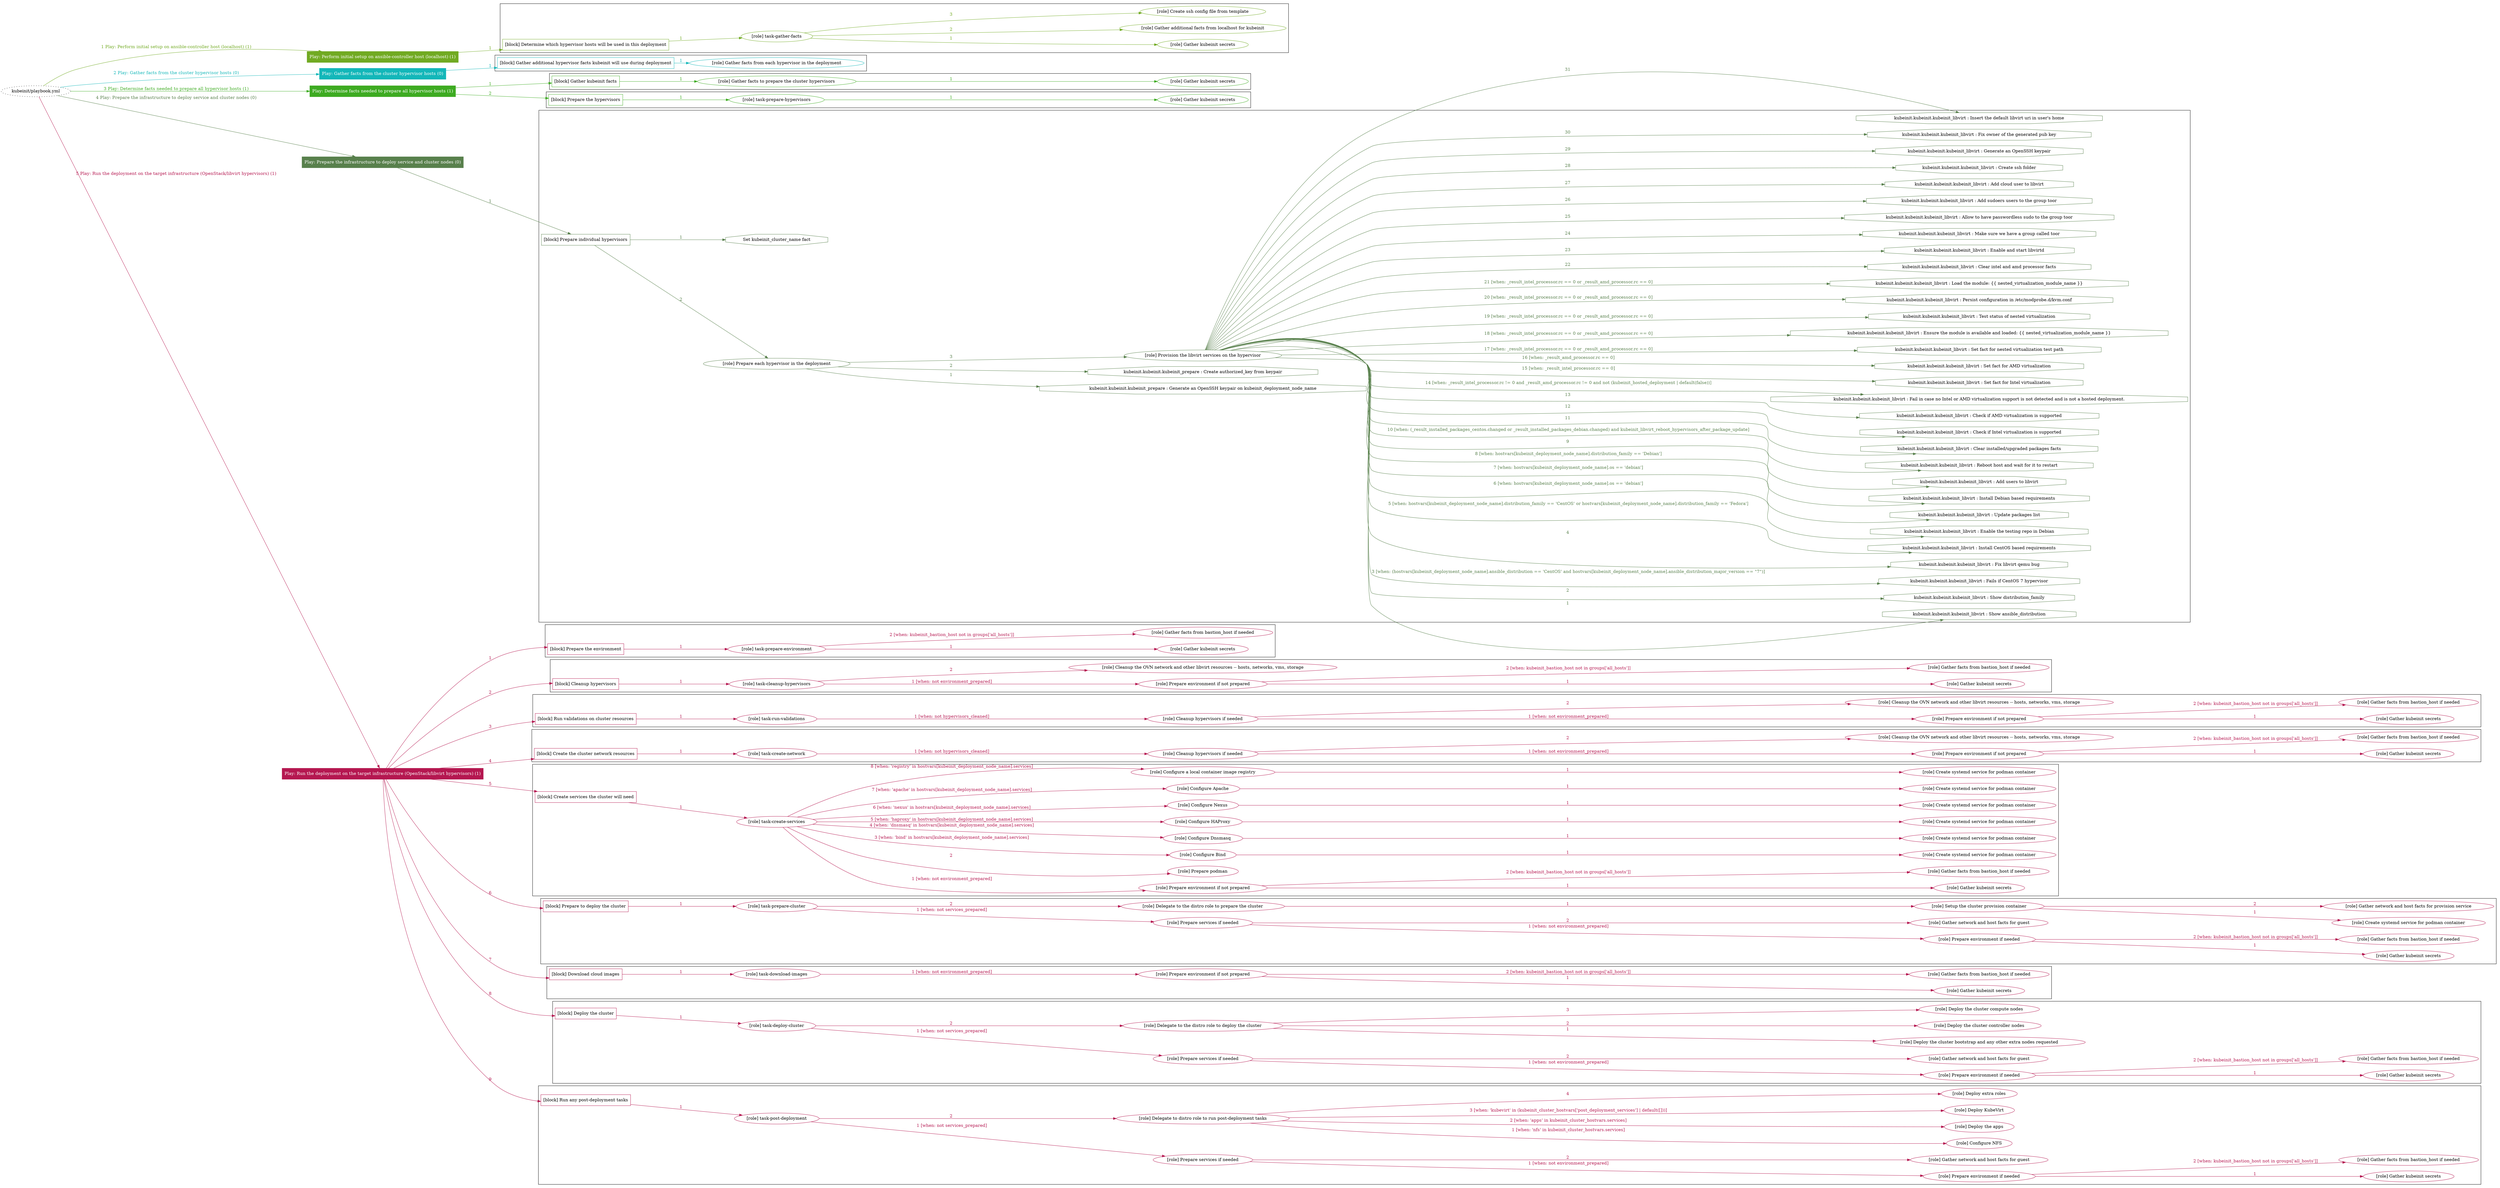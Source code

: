 digraph {
	graph [concentrate=true ordering=in rankdir=LR ratio=fill]
	edge [esep=5 sep=10]
	"kubeinit/playbook.yml" [URL="/home/runner/work/kubeinit/kubeinit/kubeinit/playbook.yml" id=playbook_6c9d1616 style=dotted]
	"kubeinit/playbook.yml" -> play_37bf5fd5 [label="1 Play: Perform initial setup on ansible-controller host (localhost) (1)" color="#71aa22" fontcolor="#71aa22" id=edge_play_37bf5fd5 labeltooltip="1 Play: Perform initial setup on ansible-controller host (localhost) (1)" tooltip="1 Play: Perform initial setup on ansible-controller host (localhost) (1)"]
	subgraph "Play: Perform initial setup on ansible-controller host (localhost) (1)" {
		play_37bf5fd5 [label="Play: Perform initial setup on ansible-controller host (localhost) (1)" URL="/home/runner/work/kubeinit/kubeinit/kubeinit/playbook.yml" color="#71aa22" fontcolor="#ffffff" id=play_37bf5fd5 shape=box style=filled tooltip=localhost]
		play_37bf5fd5 -> block_4cc77ed8 [label=1 color="#71aa22" fontcolor="#71aa22" id=edge_block_4cc77ed8 labeltooltip=1 tooltip=1]
		subgraph cluster_block_4cc77ed8 {
			block_4cc77ed8 [label="[block] Determine which hypervisor hosts will be used in this deployment" URL="/home/runner/work/kubeinit/kubeinit/kubeinit/playbook.yml" color="#71aa22" id=block_4cc77ed8 labeltooltip="Determine which hypervisor hosts will be used in this deployment" shape=box tooltip="Determine which hypervisor hosts will be used in this deployment"]
			block_4cc77ed8 -> role_ca6fb930 [label="1 " color="#71aa22" fontcolor="#71aa22" id=edge_role_ca6fb930 labeltooltip="1 " tooltip="1 "]
			subgraph "task-gather-facts" {
				role_ca6fb930 [label="[role] task-gather-facts" URL="/home/runner/work/kubeinit/kubeinit/kubeinit/playbook.yml" color="#71aa22" id=role_ca6fb930 tooltip="task-gather-facts"]
				role_ca6fb930 -> role_0fe3eac2 [label="1 " color="#71aa22" fontcolor="#71aa22" id=edge_role_0fe3eac2 labeltooltip="1 " tooltip="1 "]
				subgraph "Gather kubeinit secrets" {
					role_0fe3eac2 [label="[role] Gather kubeinit secrets" URL="/home/runner/.ansible/collections/ansible_collections/kubeinit/kubeinit/roles/kubeinit_prepare/tasks/build_hypervisors_group.yml" color="#71aa22" id=role_0fe3eac2 tooltip="Gather kubeinit secrets"]
				}
				role_ca6fb930 -> role_d34c89d9 [label="2 " color="#71aa22" fontcolor="#71aa22" id=edge_role_d34c89d9 labeltooltip="2 " tooltip="2 "]
				subgraph "Gather additional facts from localhost for kubeinit" {
					role_d34c89d9 [label="[role] Gather additional facts from localhost for kubeinit" URL="/home/runner/.ansible/collections/ansible_collections/kubeinit/kubeinit/roles/kubeinit_prepare/tasks/build_hypervisors_group.yml" color="#71aa22" id=role_d34c89d9 tooltip="Gather additional facts from localhost for kubeinit"]
				}
				role_ca6fb930 -> role_0baac017 [label="3 " color="#71aa22" fontcolor="#71aa22" id=edge_role_0baac017 labeltooltip="3 " tooltip="3 "]
				subgraph "Create ssh config file from template" {
					role_0baac017 [label="[role] Create ssh config file from template" URL="/home/runner/.ansible/collections/ansible_collections/kubeinit/kubeinit/roles/kubeinit_prepare/tasks/build_hypervisors_group.yml" color="#71aa22" id=role_0baac017 tooltip="Create ssh config file from template"]
				}
			}
		}
	}
	"kubeinit/playbook.yml" -> play_47e54d57 [label="2 Play: Gather facts from the cluster hypervisor hosts (0)" color="#13b7b9" fontcolor="#13b7b9" id=edge_play_47e54d57 labeltooltip="2 Play: Gather facts from the cluster hypervisor hosts (0)" tooltip="2 Play: Gather facts from the cluster hypervisor hosts (0)"]
	subgraph "Play: Gather facts from the cluster hypervisor hosts (0)" {
		play_47e54d57 [label="Play: Gather facts from the cluster hypervisor hosts (0)" URL="/home/runner/work/kubeinit/kubeinit/kubeinit/playbook.yml" color="#13b7b9" fontcolor="#ffffff" id=play_47e54d57 shape=box style=filled tooltip="Play: Gather facts from the cluster hypervisor hosts (0)"]
		play_47e54d57 -> block_b5d4503d [label=1 color="#13b7b9" fontcolor="#13b7b9" id=edge_block_b5d4503d labeltooltip=1 tooltip=1]
		subgraph cluster_block_b5d4503d {
			block_b5d4503d [label="[block] Gather additional hypervisor facts kubeinit will use during deployment" URL="/home/runner/work/kubeinit/kubeinit/kubeinit/playbook.yml" color="#13b7b9" id=block_b5d4503d labeltooltip="Gather additional hypervisor facts kubeinit will use during deployment" shape=box tooltip="Gather additional hypervisor facts kubeinit will use during deployment"]
			block_b5d4503d -> role_0735643a [label="1 " color="#13b7b9" fontcolor="#13b7b9" id=edge_role_0735643a labeltooltip="1 " tooltip="1 "]
			subgraph "Gather facts from each hypervisor in the deployment" {
				role_0735643a [label="[role] Gather facts from each hypervisor in the deployment" URL="/home/runner/work/kubeinit/kubeinit/kubeinit/playbook.yml" color="#13b7b9" id=role_0735643a tooltip="Gather facts from each hypervisor in the deployment"]
			}
		}
	}
	"kubeinit/playbook.yml" -> play_68d37b7e [label="3 Play: Determine facts needed to prepare all hypervisor hosts (1)" color="#3dab21" fontcolor="#3dab21" id=edge_play_68d37b7e labeltooltip="3 Play: Determine facts needed to prepare all hypervisor hosts (1)" tooltip="3 Play: Determine facts needed to prepare all hypervisor hosts (1)"]
	subgraph "Play: Determine facts needed to prepare all hypervisor hosts (1)" {
		play_68d37b7e [label="Play: Determine facts needed to prepare all hypervisor hosts (1)" URL="/home/runner/work/kubeinit/kubeinit/kubeinit/playbook.yml" color="#3dab21" fontcolor="#ffffff" id=play_68d37b7e shape=box style=filled tooltip=localhost]
		play_68d37b7e -> block_b283824c [label=1 color="#3dab21" fontcolor="#3dab21" id=edge_block_b283824c labeltooltip=1 tooltip=1]
		subgraph cluster_block_b283824c {
			block_b283824c [label="[block] Gather kubeinit facts" URL="/home/runner/work/kubeinit/kubeinit/kubeinit/playbook.yml" color="#3dab21" id=block_b283824c labeltooltip="Gather kubeinit facts" shape=box tooltip="Gather kubeinit facts"]
			block_b283824c -> role_a016c315 [label="1 " color="#3dab21" fontcolor="#3dab21" id=edge_role_a016c315 labeltooltip="1 " tooltip="1 "]
			subgraph "Gather facts to prepare the cluster hypervisors" {
				role_a016c315 [label="[role] Gather facts to prepare the cluster hypervisors" URL="/home/runner/work/kubeinit/kubeinit/kubeinit/playbook.yml" color="#3dab21" id=role_a016c315 tooltip="Gather facts to prepare the cluster hypervisors"]
				role_a016c315 -> role_436fcf65 [label="1 " color="#3dab21" fontcolor="#3dab21" id=edge_role_436fcf65 labeltooltip="1 " tooltip="1 "]
				subgraph "Gather kubeinit secrets" {
					role_436fcf65 [label="[role] Gather kubeinit secrets" URL="/home/runner/.ansible/collections/ansible_collections/kubeinit/kubeinit/roles/kubeinit_prepare/tasks/gather_kubeinit_facts.yml" color="#3dab21" id=role_436fcf65 tooltip="Gather kubeinit secrets"]
				}
			}
		}
		play_68d37b7e -> block_d9be4d22 [label=2 color="#3dab21" fontcolor="#3dab21" id=edge_block_d9be4d22 labeltooltip=2 tooltip=2]
		subgraph cluster_block_d9be4d22 {
			block_d9be4d22 [label="[block] Prepare the hypervisors" URL="/home/runner/work/kubeinit/kubeinit/kubeinit/playbook.yml" color="#3dab21" id=block_d9be4d22 labeltooltip="Prepare the hypervisors" shape=box tooltip="Prepare the hypervisors"]
			block_d9be4d22 -> role_71dbbf7d [label="1 " color="#3dab21" fontcolor="#3dab21" id=edge_role_71dbbf7d labeltooltip="1 " tooltip="1 "]
			subgraph "task-prepare-hypervisors" {
				role_71dbbf7d [label="[role] task-prepare-hypervisors" URL="/home/runner/work/kubeinit/kubeinit/kubeinit/playbook.yml" color="#3dab21" id=role_71dbbf7d tooltip="task-prepare-hypervisors"]
				role_71dbbf7d -> role_d58e759d [label="1 " color="#3dab21" fontcolor="#3dab21" id=edge_role_d58e759d labeltooltip="1 " tooltip="1 "]
				subgraph "Gather kubeinit secrets" {
					role_d58e759d [label="[role] Gather kubeinit secrets" URL="/home/runner/.ansible/collections/ansible_collections/kubeinit/kubeinit/roles/kubeinit_prepare/tasks/gather_kubeinit_facts.yml" color="#3dab21" id=role_d58e759d tooltip="Gather kubeinit secrets"]
				}
			}
		}
	}
	"kubeinit/playbook.yml" -> play_cbb58228 [label="4 Play: Prepare the infrastructure to deploy service and cluster nodes (0)" color="#58804c" fontcolor="#58804c" id=edge_play_cbb58228 labeltooltip="4 Play: Prepare the infrastructure to deploy service and cluster nodes (0)" tooltip="4 Play: Prepare the infrastructure to deploy service and cluster nodes (0)"]
	subgraph "Play: Prepare the infrastructure to deploy service and cluster nodes (0)" {
		play_cbb58228 [label="Play: Prepare the infrastructure to deploy service and cluster nodes (0)" URL="/home/runner/work/kubeinit/kubeinit/kubeinit/playbook.yml" color="#58804c" fontcolor="#ffffff" id=play_cbb58228 shape=box style=filled tooltip="Play: Prepare the infrastructure to deploy service and cluster nodes (0)"]
		play_cbb58228 -> block_d3b914fe [label=1 color="#58804c" fontcolor="#58804c" id=edge_block_d3b914fe labeltooltip=1 tooltip=1]
		subgraph cluster_block_d3b914fe {
			block_d3b914fe [label="[block] Prepare individual hypervisors" URL="/home/runner/work/kubeinit/kubeinit/kubeinit/playbook.yml" color="#58804c" id=block_d3b914fe labeltooltip="Prepare individual hypervisors" shape=box tooltip="Prepare individual hypervisors"]
			block_d3b914fe -> role_a2499fad [label="2 " color="#58804c" fontcolor="#58804c" id=edge_role_a2499fad labeltooltip="2 " tooltip="2 "]
			subgraph "Prepare each hypervisor in the deployment" {
				role_a2499fad [label="[role] Prepare each hypervisor in the deployment" URL="/home/runner/work/kubeinit/kubeinit/kubeinit/playbook.yml" color="#58804c" id=role_a2499fad tooltip="Prepare each hypervisor in the deployment"]
				task_ab9ad518 [label="kubeinit.kubeinit.kubeinit_prepare : Generate an OpenSSH keypair on kubeinit_deployment_node_name" URL="/home/runner/.ansible/collections/ansible_collections/kubeinit/kubeinit/roles/kubeinit_prepare/tasks/prepare_hypervisor.yml" color="#58804c" id=task_ab9ad518 shape=octagon tooltip="kubeinit.kubeinit.kubeinit_prepare : Generate an OpenSSH keypair on kubeinit_deployment_node_name"]
				role_a2499fad -> task_ab9ad518 [label="1 " color="#58804c" fontcolor="#58804c" id=edge_task_ab9ad518 labeltooltip="1 " tooltip="1 "]
				task_8e3406cc [label="kubeinit.kubeinit.kubeinit_prepare : Create authorized_key from keypair" URL="/home/runner/.ansible/collections/ansible_collections/kubeinit/kubeinit/roles/kubeinit_prepare/tasks/prepare_hypervisor.yml" color="#58804c" id=task_8e3406cc shape=octagon tooltip="kubeinit.kubeinit.kubeinit_prepare : Create authorized_key from keypair"]
				role_a2499fad -> task_8e3406cc [label="2 " color="#58804c" fontcolor="#58804c" id=edge_task_8e3406cc labeltooltip="2 " tooltip="2 "]
				role_a2499fad -> role_99a7301e [label="3 " color="#58804c" fontcolor="#58804c" id=edge_role_99a7301e labeltooltip="3 " tooltip="3 "]
				subgraph "Provision the libvirt services on the hypervisor" {
					role_99a7301e [label="[role] Provision the libvirt services on the hypervisor" URL="/home/runner/.ansible/collections/ansible_collections/kubeinit/kubeinit/roles/kubeinit_prepare/tasks/prepare_hypervisor.yml" color="#58804c" id=role_99a7301e tooltip="Provision the libvirt services on the hypervisor"]
					task_a23691e7 [label="kubeinit.kubeinit.kubeinit_libvirt : Show ansible_distribution" URL="/home/runner/.ansible/collections/ansible_collections/kubeinit/kubeinit/roles/kubeinit_libvirt/tasks/main.yml" color="#58804c" id=task_a23691e7 shape=octagon tooltip="kubeinit.kubeinit.kubeinit_libvirt : Show ansible_distribution"]
					role_99a7301e -> task_a23691e7 [label="1 " color="#58804c" fontcolor="#58804c" id=edge_task_a23691e7 labeltooltip="1 " tooltip="1 "]
					task_ec7b4130 [label="kubeinit.kubeinit.kubeinit_libvirt : Show distribution_family" URL="/home/runner/.ansible/collections/ansible_collections/kubeinit/kubeinit/roles/kubeinit_libvirt/tasks/main.yml" color="#58804c" id=task_ec7b4130 shape=octagon tooltip="kubeinit.kubeinit.kubeinit_libvirt : Show distribution_family"]
					role_99a7301e -> task_ec7b4130 [label="2 " color="#58804c" fontcolor="#58804c" id=edge_task_ec7b4130 labeltooltip="2 " tooltip="2 "]
					task_f4e52158 [label="kubeinit.kubeinit.kubeinit_libvirt : Fails if CentOS 7 hypervisor" URL="/home/runner/.ansible/collections/ansible_collections/kubeinit/kubeinit/roles/kubeinit_libvirt/tasks/main.yml" color="#58804c" id=task_f4e52158 shape=octagon tooltip="kubeinit.kubeinit.kubeinit_libvirt : Fails if CentOS 7 hypervisor"]
					role_99a7301e -> task_f4e52158 [label="3 [when: (hostvars[kubeinit_deployment_node_name].ansible_distribution == 'CentOS' and hostvars[kubeinit_deployment_node_name].ansible_distribution_major_version == \"7\")]" color="#58804c" fontcolor="#58804c" id=edge_task_f4e52158 labeltooltip="3 [when: (hostvars[kubeinit_deployment_node_name].ansible_distribution == 'CentOS' and hostvars[kubeinit_deployment_node_name].ansible_distribution_major_version == \"7\")]" tooltip="3 [when: (hostvars[kubeinit_deployment_node_name].ansible_distribution == 'CentOS' and hostvars[kubeinit_deployment_node_name].ansible_distribution_major_version == \"7\")]"]
					task_48445bc0 [label="kubeinit.kubeinit.kubeinit_libvirt : Fix libvirt qemu bug" URL="/home/runner/.ansible/collections/ansible_collections/kubeinit/kubeinit/roles/kubeinit_libvirt/tasks/main.yml" color="#58804c" id=task_48445bc0 shape=octagon tooltip="kubeinit.kubeinit.kubeinit_libvirt : Fix libvirt qemu bug"]
					role_99a7301e -> task_48445bc0 [label="4 " color="#58804c" fontcolor="#58804c" id=edge_task_48445bc0 labeltooltip="4 " tooltip="4 "]
					task_0aba75ac [label="kubeinit.kubeinit.kubeinit_libvirt : Install CentOS based requirements" URL="/home/runner/.ansible/collections/ansible_collections/kubeinit/kubeinit/roles/kubeinit_libvirt/tasks/main.yml" color="#58804c" id=task_0aba75ac shape=octagon tooltip="kubeinit.kubeinit.kubeinit_libvirt : Install CentOS based requirements"]
					role_99a7301e -> task_0aba75ac [label="5 [when: hostvars[kubeinit_deployment_node_name].distribution_family == 'CentOS' or hostvars[kubeinit_deployment_node_name].distribution_family == 'Fedora']" color="#58804c" fontcolor="#58804c" id=edge_task_0aba75ac labeltooltip="5 [when: hostvars[kubeinit_deployment_node_name].distribution_family == 'CentOS' or hostvars[kubeinit_deployment_node_name].distribution_family == 'Fedora']" tooltip="5 [when: hostvars[kubeinit_deployment_node_name].distribution_family == 'CentOS' or hostvars[kubeinit_deployment_node_name].distribution_family == 'Fedora']"]
					task_4b7f1a6c [label="kubeinit.kubeinit.kubeinit_libvirt : Enable the testing repo in Debian" URL="/home/runner/.ansible/collections/ansible_collections/kubeinit/kubeinit/roles/kubeinit_libvirt/tasks/main.yml" color="#58804c" id=task_4b7f1a6c shape=octagon tooltip="kubeinit.kubeinit.kubeinit_libvirt : Enable the testing repo in Debian"]
					role_99a7301e -> task_4b7f1a6c [label="6 [when: hostvars[kubeinit_deployment_node_name].os == 'debian']" color="#58804c" fontcolor="#58804c" id=edge_task_4b7f1a6c labeltooltip="6 [when: hostvars[kubeinit_deployment_node_name].os == 'debian']" tooltip="6 [when: hostvars[kubeinit_deployment_node_name].os == 'debian']"]
					task_b84ae933 [label="kubeinit.kubeinit.kubeinit_libvirt : Update packages list" URL="/home/runner/.ansible/collections/ansible_collections/kubeinit/kubeinit/roles/kubeinit_libvirt/tasks/main.yml" color="#58804c" id=task_b84ae933 shape=octagon tooltip="kubeinit.kubeinit.kubeinit_libvirt : Update packages list"]
					role_99a7301e -> task_b84ae933 [label="7 [when: hostvars[kubeinit_deployment_node_name].os == 'debian']" color="#58804c" fontcolor="#58804c" id=edge_task_b84ae933 labeltooltip="7 [when: hostvars[kubeinit_deployment_node_name].os == 'debian']" tooltip="7 [when: hostvars[kubeinit_deployment_node_name].os == 'debian']"]
					task_c541d4f5 [label="kubeinit.kubeinit.kubeinit_libvirt : Install Debian based requirements" URL="/home/runner/.ansible/collections/ansible_collections/kubeinit/kubeinit/roles/kubeinit_libvirt/tasks/main.yml" color="#58804c" id=task_c541d4f5 shape=octagon tooltip="kubeinit.kubeinit.kubeinit_libvirt : Install Debian based requirements"]
					role_99a7301e -> task_c541d4f5 [label="8 [when: hostvars[kubeinit_deployment_node_name].distribution_family == 'Debian']" color="#58804c" fontcolor="#58804c" id=edge_task_c541d4f5 labeltooltip="8 [when: hostvars[kubeinit_deployment_node_name].distribution_family == 'Debian']" tooltip="8 [when: hostvars[kubeinit_deployment_node_name].distribution_family == 'Debian']"]
					task_68dd4ac6 [label="kubeinit.kubeinit.kubeinit_libvirt : Add users to libvirt" URL="/home/runner/.ansible/collections/ansible_collections/kubeinit/kubeinit/roles/kubeinit_libvirt/tasks/main.yml" color="#58804c" id=task_68dd4ac6 shape=octagon tooltip="kubeinit.kubeinit.kubeinit_libvirt : Add users to libvirt"]
					role_99a7301e -> task_68dd4ac6 [label="9 " color="#58804c" fontcolor="#58804c" id=edge_task_68dd4ac6 labeltooltip="9 " tooltip="9 "]
					task_61240a95 [label="kubeinit.kubeinit.kubeinit_libvirt : Reboot host and wait for it to restart" URL="/home/runner/.ansible/collections/ansible_collections/kubeinit/kubeinit/roles/kubeinit_libvirt/tasks/main.yml" color="#58804c" id=task_61240a95 shape=octagon tooltip="kubeinit.kubeinit.kubeinit_libvirt : Reboot host and wait for it to restart"]
					role_99a7301e -> task_61240a95 [label="10 [when: (_result_installed_packages_centos.changed or _result_installed_packages_debian.changed) and kubeinit_libvirt_reboot_hypervisors_after_package_update]" color="#58804c" fontcolor="#58804c" id=edge_task_61240a95 labeltooltip="10 [when: (_result_installed_packages_centos.changed or _result_installed_packages_debian.changed) and kubeinit_libvirt_reboot_hypervisors_after_package_update]" tooltip="10 [when: (_result_installed_packages_centos.changed or _result_installed_packages_debian.changed) and kubeinit_libvirt_reboot_hypervisors_after_package_update]"]
					task_b927e0d4 [label="kubeinit.kubeinit.kubeinit_libvirt : Clear installed/upgraded packages facts" URL="/home/runner/.ansible/collections/ansible_collections/kubeinit/kubeinit/roles/kubeinit_libvirt/tasks/main.yml" color="#58804c" id=task_b927e0d4 shape=octagon tooltip="kubeinit.kubeinit.kubeinit_libvirt : Clear installed/upgraded packages facts"]
					role_99a7301e -> task_b927e0d4 [label="11 " color="#58804c" fontcolor="#58804c" id=edge_task_b927e0d4 labeltooltip="11 " tooltip="11 "]
					task_b142402d [label="kubeinit.kubeinit.kubeinit_libvirt : Check if Intel virtualization is supported" URL="/home/runner/.ansible/collections/ansible_collections/kubeinit/kubeinit/roles/kubeinit_libvirt/tasks/main.yml" color="#58804c" id=task_b142402d shape=octagon tooltip="kubeinit.kubeinit.kubeinit_libvirt : Check if Intel virtualization is supported"]
					role_99a7301e -> task_b142402d [label="12 " color="#58804c" fontcolor="#58804c" id=edge_task_b142402d labeltooltip="12 " tooltip="12 "]
					task_382629e5 [label="kubeinit.kubeinit.kubeinit_libvirt : Check if AMD virtualization is supported" URL="/home/runner/.ansible/collections/ansible_collections/kubeinit/kubeinit/roles/kubeinit_libvirt/tasks/main.yml" color="#58804c" id=task_382629e5 shape=octagon tooltip="kubeinit.kubeinit.kubeinit_libvirt : Check if AMD virtualization is supported"]
					role_99a7301e -> task_382629e5 [label="13 " color="#58804c" fontcolor="#58804c" id=edge_task_382629e5 labeltooltip="13 " tooltip="13 "]
					task_139752c4 [label="kubeinit.kubeinit.kubeinit_libvirt : Fail in case no Intel or AMD virtualization support is not detected and is not a hosted deployment." URL="/home/runner/.ansible/collections/ansible_collections/kubeinit/kubeinit/roles/kubeinit_libvirt/tasks/main.yml" color="#58804c" id=task_139752c4 shape=octagon tooltip="kubeinit.kubeinit.kubeinit_libvirt : Fail in case no Intel or AMD virtualization support is not detected and is not a hosted deployment."]
					role_99a7301e -> task_139752c4 [label="14 [when: _result_intel_processor.rc != 0 and _result_amd_processor.rc != 0 and not (kubeinit_hosted_deployment | default(false))]" color="#58804c" fontcolor="#58804c" id=edge_task_139752c4 labeltooltip="14 [when: _result_intel_processor.rc != 0 and _result_amd_processor.rc != 0 and not (kubeinit_hosted_deployment | default(false))]" tooltip="14 [when: _result_intel_processor.rc != 0 and _result_amd_processor.rc != 0 and not (kubeinit_hosted_deployment | default(false))]"]
					task_913309a9 [label="kubeinit.kubeinit.kubeinit_libvirt : Set fact for Intel virtualization" URL="/home/runner/.ansible/collections/ansible_collections/kubeinit/kubeinit/roles/kubeinit_libvirt/tasks/main.yml" color="#58804c" id=task_913309a9 shape=octagon tooltip="kubeinit.kubeinit.kubeinit_libvirt : Set fact for Intel virtualization"]
					role_99a7301e -> task_913309a9 [label="15 [when: _result_intel_processor.rc == 0]" color="#58804c" fontcolor="#58804c" id=edge_task_913309a9 labeltooltip="15 [when: _result_intel_processor.rc == 0]" tooltip="15 [when: _result_intel_processor.rc == 0]"]
					task_548af10b [label="kubeinit.kubeinit.kubeinit_libvirt : Set fact for AMD virtualization" URL="/home/runner/.ansible/collections/ansible_collections/kubeinit/kubeinit/roles/kubeinit_libvirt/tasks/main.yml" color="#58804c" id=task_548af10b shape=octagon tooltip="kubeinit.kubeinit.kubeinit_libvirt : Set fact for AMD virtualization"]
					role_99a7301e -> task_548af10b [label="16 [when: _result_amd_processor.rc == 0]" color="#58804c" fontcolor="#58804c" id=edge_task_548af10b labeltooltip="16 [when: _result_amd_processor.rc == 0]" tooltip="16 [when: _result_amd_processor.rc == 0]"]
					task_66c92133 [label="kubeinit.kubeinit.kubeinit_libvirt : Set fact for nested virtualization test path" URL="/home/runner/.ansible/collections/ansible_collections/kubeinit/kubeinit/roles/kubeinit_libvirt/tasks/main.yml" color="#58804c" id=task_66c92133 shape=octagon tooltip="kubeinit.kubeinit.kubeinit_libvirt : Set fact for nested virtualization test path"]
					role_99a7301e -> task_66c92133 [label="17 [when: _result_intel_processor.rc == 0 or _result_amd_processor.rc == 0]" color="#58804c" fontcolor="#58804c" id=edge_task_66c92133 labeltooltip="17 [when: _result_intel_processor.rc == 0 or _result_amd_processor.rc == 0]" tooltip="17 [when: _result_intel_processor.rc == 0 or _result_amd_processor.rc == 0]"]
					task_ab72a7f1 [label="kubeinit.kubeinit.kubeinit_libvirt : Ensure the module is available and loaded: {{ nested_virtualization_module_name }}" URL="/home/runner/.ansible/collections/ansible_collections/kubeinit/kubeinit/roles/kubeinit_libvirt/tasks/main.yml" color="#58804c" id=task_ab72a7f1 shape=octagon tooltip="kubeinit.kubeinit.kubeinit_libvirt : Ensure the module is available and loaded: {{ nested_virtualization_module_name }}"]
					role_99a7301e -> task_ab72a7f1 [label="18 [when: _result_intel_processor.rc == 0 or _result_amd_processor.rc == 0]" color="#58804c" fontcolor="#58804c" id=edge_task_ab72a7f1 labeltooltip="18 [when: _result_intel_processor.rc == 0 or _result_amd_processor.rc == 0]" tooltip="18 [when: _result_intel_processor.rc == 0 or _result_amd_processor.rc == 0]"]
					task_f0de43a2 [label="kubeinit.kubeinit.kubeinit_libvirt : Test status of nested virtualization" URL="/home/runner/.ansible/collections/ansible_collections/kubeinit/kubeinit/roles/kubeinit_libvirt/tasks/main.yml" color="#58804c" id=task_f0de43a2 shape=octagon tooltip="kubeinit.kubeinit.kubeinit_libvirt : Test status of nested virtualization"]
					role_99a7301e -> task_f0de43a2 [label="19 [when: _result_intel_processor.rc == 0 or _result_amd_processor.rc == 0]" color="#58804c" fontcolor="#58804c" id=edge_task_f0de43a2 labeltooltip="19 [when: _result_intel_processor.rc == 0 or _result_amd_processor.rc == 0]" tooltip="19 [when: _result_intel_processor.rc == 0 or _result_amd_processor.rc == 0]"]
					task_29e915f5 [label="kubeinit.kubeinit.kubeinit_libvirt : Persist configuration in /etc/modprobe.d/kvm.conf" URL="/home/runner/.ansible/collections/ansible_collections/kubeinit/kubeinit/roles/kubeinit_libvirt/tasks/main.yml" color="#58804c" id=task_29e915f5 shape=octagon tooltip="kubeinit.kubeinit.kubeinit_libvirt : Persist configuration in /etc/modprobe.d/kvm.conf"]
					role_99a7301e -> task_29e915f5 [label="20 [when: _result_intel_processor.rc == 0 or _result_amd_processor.rc == 0]" color="#58804c" fontcolor="#58804c" id=edge_task_29e915f5 labeltooltip="20 [when: _result_intel_processor.rc == 0 or _result_amd_processor.rc == 0]" tooltip="20 [when: _result_intel_processor.rc == 0 or _result_amd_processor.rc == 0]"]
					task_6f3ab60a [label="kubeinit.kubeinit.kubeinit_libvirt : Load the module: {{ nested_virtualization_module_name }}" URL="/home/runner/.ansible/collections/ansible_collections/kubeinit/kubeinit/roles/kubeinit_libvirt/tasks/main.yml" color="#58804c" id=task_6f3ab60a shape=octagon tooltip="kubeinit.kubeinit.kubeinit_libvirt : Load the module: {{ nested_virtualization_module_name }}"]
					role_99a7301e -> task_6f3ab60a [label="21 [when: _result_intel_processor.rc == 0 or _result_amd_processor.rc == 0]" color="#58804c" fontcolor="#58804c" id=edge_task_6f3ab60a labeltooltip="21 [when: _result_intel_processor.rc == 0 or _result_amd_processor.rc == 0]" tooltip="21 [when: _result_intel_processor.rc == 0 or _result_amd_processor.rc == 0]"]
					task_876edfc9 [label="kubeinit.kubeinit.kubeinit_libvirt : Clear intel and amd processor facts" URL="/home/runner/.ansible/collections/ansible_collections/kubeinit/kubeinit/roles/kubeinit_libvirt/tasks/main.yml" color="#58804c" id=task_876edfc9 shape=octagon tooltip="kubeinit.kubeinit.kubeinit_libvirt : Clear intel and amd processor facts"]
					role_99a7301e -> task_876edfc9 [label="22 " color="#58804c" fontcolor="#58804c" id=edge_task_876edfc9 labeltooltip="22 " tooltip="22 "]
					task_70438a5d [label="kubeinit.kubeinit.kubeinit_libvirt : Enable and start libvirtd" URL="/home/runner/.ansible/collections/ansible_collections/kubeinit/kubeinit/roles/kubeinit_libvirt/tasks/main.yml" color="#58804c" id=task_70438a5d shape=octagon tooltip="kubeinit.kubeinit.kubeinit_libvirt : Enable and start libvirtd"]
					role_99a7301e -> task_70438a5d [label="23 " color="#58804c" fontcolor="#58804c" id=edge_task_70438a5d labeltooltip="23 " tooltip="23 "]
					task_e1b58685 [label="kubeinit.kubeinit.kubeinit_libvirt : Make sure we have a group called toor" URL="/home/runner/.ansible/collections/ansible_collections/kubeinit/kubeinit/roles/kubeinit_libvirt/tasks/60_create_cloud_user.yml" color="#58804c" id=task_e1b58685 shape=octagon tooltip="kubeinit.kubeinit.kubeinit_libvirt : Make sure we have a group called toor"]
					role_99a7301e -> task_e1b58685 [label="24 " color="#58804c" fontcolor="#58804c" id=edge_task_e1b58685 labeltooltip="24 " tooltip="24 "]
					task_64207e47 [label="kubeinit.kubeinit.kubeinit_libvirt : Allow to have passwordless sudo to the group toor" URL="/home/runner/.ansible/collections/ansible_collections/kubeinit/kubeinit/roles/kubeinit_libvirt/tasks/60_create_cloud_user.yml" color="#58804c" id=task_64207e47 shape=octagon tooltip="kubeinit.kubeinit.kubeinit_libvirt : Allow to have passwordless sudo to the group toor"]
					role_99a7301e -> task_64207e47 [label="25 " color="#58804c" fontcolor="#58804c" id=edge_task_64207e47 labeltooltip="25 " tooltip="25 "]
					task_11343452 [label="kubeinit.kubeinit.kubeinit_libvirt : Add sudoers users to the group toor" URL="/home/runner/.ansible/collections/ansible_collections/kubeinit/kubeinit/roles/kubeinit_libvirt/tasks/60_create_cloud_user.yml" color="#58804c" id=task_11343452 shape=octagon tooltip="kubeinit.kubeinit.kubeinit_libvirt : Add sudoers users to the group toor"]
					role_99a7301e -> task_11343452 [label="26 " color="#58804c" fontcolor="#58804c" id=edge_task_11343452 labeltooltip="26 " tooltip="26 "]
					task_851facf1 [label="kubeinit.kubeinit.kubeinit_libvirt : Add cloud user to libvirt" URL="/home/runner/.ansible/collections/ansible_collections/kubeinit/kubeinit/roles/kubeinit_libvirt/tasks/60_create_cloud_user.yml" color="#58804c" id=task_851facf1 shape=octagon tooltip="kubeinit.kubeinit.kubeinit_libvirt : Add cloud user to libvirt"]
					role_99a7301e -> task_851facf1 [label="27 " color="#58804c" fontcolor="#58804c" id=edge_task_851facf1 labeltooltip="27 " tooltip="27 "]
					task_d4a76bfa [label="kubeinit.kubeinit.kubeinit_libvirt : Create ssh folder" URL="/home/runner/.ansible/collections/ansible_collections/kubeinit/kubeinit/roles/kubeinit_libvirt/tasks/60_create_cloud_user.yml" color="#58804c" id=task_d4a76bfa shape=octagon tooltip="kubeinit.kubeinit.kubeinit_libvirt : Create ssh folder"]
					role_99a7301e -> task_d4a76bfa [label="28 " color="#58804c" fontcolor="#58804c" id=edge_task_d4a76bfa labeltooltip="28 " tooltip="28 "]
					task_476a4c63 [label="kubeinit.kubeinit.kubeinit_libvirt : Generate an OpenSSH keypair" URL="/home/runner/.ansible/collections/ansible_collections/kubeinit/kubeinit/roles/kubeinit_libvirt/tasks/60_create_cloud_user.yml" color="#58804c" id=task_476a4c63 shape=octagon tooltip="kubeinit.kubeinit.kubeinit_libvirt : Generate an OpenSSH keypair"]
					role_99a7301e -> task_476a4c63 [label="29 " color="#58804c" fontcolor="#58804c" id=edge_task_476a4c63 labeltooltip="29 " tooltip="29 "]
					task_68abf0c7 [label="kubeinit.kubeinit.kubeinit_libvirt : Fix owner of the generated pub key" URL="/home/runner/.ansible/collections/ansible_collections/kubeinit/kubeinit/roles/kubeinit_libvirt/tasks/60_create_cloud_user.yml" color="#58804c" id=task_68abf0c7 shape=octagon tooltip="kubeinit.kubeinit.kubeinit_libvirt : Fix owner of the generated pub key"]
					role_99a7301e -> task_68abf0c7 [label="30 " color="#58804c" fontcolor="#58804c" id=edge_task_68abf0c7 labeltooltip="30 " tooltip="30 "]
					task_18b62eb6 [label="kubeinit.kubeinit.kubeinit_libvirt : Insert the default libvirt uri in user's home" URL="/home/runner/.ansible/collections/ansible_collections/kubeinit/kubeinit/roles/kubeinit_libvirt/tasks/60_create_cloud_user.yml" color="#58804c" id=task_18b62eb6 shape=octagon tooltip="kubeinit.kubeinit.kubeinit_libvirt : Insert the default libvirt uri in user's home"]
					role_99a7301e -> task_18b62eb6 [label="31 " color="#58804c" fontcolor="#58804c" id=edge_task_18b62eb6 labeltooltip="31 " tooltip="31 "]
				}
			}
			task_266843fb [label="Set kubeinit_cluster_name fact" URL="/home/runner/work/kubeinit/kubeinit/kubeinit/playbook.yml" color="#58804c" id=task_266843fb shape=octagon tooltip="Set kubeinit_cluster_name fact"]
			block_d3b914fe -> task_266843fb [label="1 " color="#58804c" fontcolor="#58804c" id=edge_task_266843fb labeltooltip="1 " tooltip="1 "]
		}
	}
	"kubeinit/playbook.yml" -> play_7bd9e14a [label="5 Play: Run the deployment on the target infrastructure (OpenStack/libvirt hypervisors) (1)" color="#b51750" fontcolor="#b51750" id=edge_play_7bd9e14a labeltooltip="5 Play: Run the deployment on the target infrastructure (OpenStack/libvirt hypervisors) (1)" tooltip="5 Play: Run the deployment on the target infrastructure (OpenStack/libvirt hypervisors) (1)"]
	subgraph "Play: Run the deployment on the target infrastructure (OpenStack/libvirt hypervisors) (1)" {
		play_7bd9e14a [label="Play: Run the deployment on the target infrastructure (OpenStack/libvirt hypervisors) (1)" URL="/home/runner/work/kubeinit/kubeinit/kubeinit/playbook.yml" color="#b51750" fontcolor="#ffffff" id=play_7bd9e14a shape=box style=filled tooltip=localhost]
		play_7bd9e14a -> block_95804359 [label=1 color="#b51750" fontcolor="#b51750" id=edge_block_95804359 labeltooltip=1 tooltip=1]
		subgraph cluster_block_95804359 {
			block_95804359 [label="[block] Prepare the environment" URL="/home/runner/work/kubeinit/kubeinit/kubeinit/playbook.yml" color="#b51750" id=block_95804359 labeltooltip="Prepare the environment" shape=box tooltip="Prepare the environment"]
			block_95804359 -> role_f3ffc83f [label="1 " color="#b51750" fontcolor="#b51750" id=edge_role_f3ffc83f labeltooltip="1 " tooltip="1 "]
			subgraph "task-prepare-environment" {
				role_f3ffc83f [label="[role] task-prepare-environment" URL="/home/runner/work/kubeinit/kubeinit/kubeinit/playbook.yml" color="#b51750" id=role_f3ffc83f tooltip="task-prepare-environment"]
				role_f3ffc83f -> role_9ca6127c [label="1 " color="#b51750" fontcolor="#b51750" id=edge_role_9ca6127c labeltooltip="1 " tooltip="1 "]
				subgraph "Gather kubeinit secrets" {
					role_9ca6127c [label="[role] Gather kubeinit secrets" URL="/home/runner/.ansible/collections/ansible_collections/kubeinit/kubeinit/roles/kubeinit_prepare/tasks/gather_kubeinit_facts.yml" color="#b51750" id=role_9ca6127c tooltip="Gather kubeinit secrets"]
				}
				role_f3ffc83f -> role_60550b4b [label="2 [when: kubeinit_bastion_host not in groups['all_hosts']]" color="#b51750" fontcolor="#b51750" id=edge_role_60550b4b labeltooltip="2 [when: kubeinit_bastion_host not in groups['all_hosts']]" tooltip="2 [when: kubeinit_bastion_host not in groups['all_hosts']]"]
				subgraph "Gather facts from bastion_host if needed" {
					role_60550b4b [label="[role] Gather facts from bastion_host if needed" URL="/home/runner/.ansible/collections/ansible_collections/kubeinit/kubeinit/roles/kubeinit_prepare/tasks/main.yml" color="#b51750" id=role_60550b4b tooltip="Gather facts from bastion_host if needed"]
				}
			}
		}
		play_7bd9e14a -> block_aa97278c [label=2 color="#b51750" fontcolor="#b51750" id=edge_block_aa97278c labeltooltip=2 tooltip=2]
		subgraph cluster_block_aa97278c {
			block_aa97278c [label="[block] Cleanup hypervisors" URL="/home/runner/work/kubeinit/kubeinit/kubeinit/playbook.yml" color="#b51750" id=block_aa97278c labeltooltip="Cleanup hypervisors" shape=box tooltip="Cleanup hypervisors"]
			block_aa97278c -> role_1f82bb59 [label="1 " color="#b51750" fontcolor="#b51750" id=edge_role_1f82bb59 labeltooltip="1 " tooltip="1 "]
			subgraph "task-cleanup-hypervisors" {
				role_1f82bb59 [label="[role] task-cleanup-hypervisors" URL="/home/runner/work/kubeinit/kubeinit/kubeinit/playbook.yml" color="#b51750" id=role_1f82bb59 tooltip="task-cleanup-hypervisors"]
				role_1f82bb59 -> role_63b9d66e [label="1 [when: not environment_prepared]" color="#b51750" fontcolor="#b51750" id=edge_role_63b9d66e labeltooltip="1 [when: not environment_prepared]" tooltip="1 [when: not environment_prepared]"]
				subgraph "Prepare environment if not prepared" {
					role_63b9d66e [label="[role] Prepare environment if not prepared" URL="/home/runner/.ansible/collections/ansible_collections/kubeinit/kubeinit/roles/kubeinit_libvirt/tasks/cleanup_hypervisors.yml" color="#b51750" id=role_63b9d66e tooltip="Prepare environment if not prepared"]
					role_63b9d66e -> role_56a77e2c [label="1 " color="#b51750" fontcolor="#b51750" id=edge_role_56a77e2c labeltooltip="1 " tooltip="1 "]
					subgraph "Gather kubeinit secrets" {
						role_56a77e2c [label="[role] Gather kubeinit secrets" URL="/home/runner/.ansible/collections/ansible_collections/kubeinit/kubeinit/roles/kubeinit_prepare/tasks/gather_kubeinit_facts.yml" color="#b51750" id=role_56a77e2c tooltip="Gather kubeinit secrets"]
					}
					role_63b9d66e -> role_c77f9b48 [label="2 [when: kubeinit_bastion_host not in groups['all_hosts']]" color="#b51750" fontcolor="#b51750" id=edge_role_c77f9b48 labeltooltip="2 [when: kubeinit_bastion_host not in groups['all_hosts']]" tooltip="2 [when: kubeinit_bastion_host not in groups['all_hosts']]"]
					subgraph "Gather facts from bastion_host if needed" {
						role_c77f9b48 [label="[role] Gather facts from bastion_host if needed" URL="/home/runner/.ansible/collections/ansible_collections/kubeinit/kubeinit/roles/kubeinit_prepare/tasks/main.yml" color="#b51750" id=role_c77f9b48 tooltip="Gather facts from bastion_host if needed"]
					}
				}
				role_1f82bb59 -> role_80284caf [label="2 " color="#b51750" fontcolor="#b51750" id=edge_role_80284caf labeltooltip="2 " tooltip="2 "]
				subgraph "Cleanup the OVN network and other libvirt resources -- hosts, networks, vms, storage" {
					role_80284caf [label="[role] Cleanup the OVN network and other libvirt resources -- hosts, networks, vms, storage" URL="/home/runner/.ansible/collections/ansible_collections/kubeinit/kubeinit/roles/kubeinit_libvirt/tasks/cleanup_hypervisors.yml" color="#b51750" id=role_80284caf tooltip="Cleanup the OVN network and other libvirt resources -- hosts, networks, vms, storage"]
				}
			}
		}
		play_7bd9e14a -> block_500270eb [label=3 color="#b51750" fontcolor="#b51750" id=edge_block_500270eb labeltooltip=3 tooltip=3]
		subgraph cluster_block_500270eb {
			block_500270eb [label="[block] Run validations on cluster resources" URL="/home/runner/work/kubeinit/kubeinit/kubeinit/playbook.yml" color="#b51750" id=block_500270eb labeltooltip="Run validations on cluster resources" shape=box tooltip="Run validations on cluster resources"]
			block_500270eb -> role_ba60943f [label="1 " color="#b51750" fontcolor="#b51750" id=edge_role_ba60943f labeltooltip="1 " tooltip="1 "]
			subgraph "task-run-validations" {
				role_ba60943f [label="[role] task-run-validations" URL="/home/runner/work/kubeinit/kubeinit/kubeinit/playbook.yml" color="#b51750" id=role_ba60943f tooltip="task-run-validations"]
				role_ba60943f -> role_06184919 [label="1 [when: not hypervisors_cleaned]" color="#b51750" fontcolor="#b51750" id=edge_role_06184919 labeltooltip="1 [when: not hypervisors_cleaned]" tooltip="1 [when: not hypervisors_cleaned]"]
				subgraph "Cleanup hypervisors if needed" {
					role_06184919 [label="[role] Cleanup hypervisors if needed" URL="/home/runner/.ansible/collections/ansible_collections/kubeinit/kubeinit/roles/kubeinit_validations/tasks/main.yml" color="#b51750" id=role_06184919 tooltip="Cleanup hypervisors if needed"]
					role_06184919 -> role_2828dbb0 [label="1 [when: not environment_prepared]" color="#b51750" fontcolor="#b51750" id=edge_role_2828dbb0 labeltooltip="1 [when: not environment_prepared]" tooltip="1 [when: not environment_prepared]"]
					subgraph "Prepare environment if not prepared" {
						role_2828dbb0 [label="[role] Prepare environment if not prepared" URL="/home/runner/.ansible/collections/ansible_collections/kubeinit/kubeinit/roles/kubeinit_libvirt/tasks/cleanup_hypervisors.yml" color="#b51750" id=role_2828dbb0 tooltip="Prepare environment if not prepared"]
						role_2828dbb0 -> role_c3e74eaf [label="1 " color="#b51750" fontcolor="#b51750" id=edge_role_c3e74eaf labeltooltip="1 " tooltip="1 "]
						subgraph "Gather kubeinit secrets" {
							role_c3e74eaf [label="[role] Gather kubeinit secrets" URL="/home/runner/.ansible/collections/ansible_collections/kubeinit/kubeinit/roles/kubeinit_prepare/tasks/gather_kubeinit_facts.yml" color="#b51750" id=role_c3e74eaf tooltip="Gather kubeinit secrets"]
						}
						role_2828dbb0 -> role_83a7cfbc [label="2 [when: kubeinit_bastion_host not in groups['all_hosts']]" color="#b51750" fontcolor="#b51750" id=edge_role_83a7cfbc labeltooltip="2 [when: kubeinit_bastion_host not in groups['all_hosts']]" tooltip="2 [when: kubeinit_bastion_host not in groups['all_hosts']]"]
						subgraph "Gather facts from bastion_host if needed" {
							role_83a7cfbc [label="[role] Gather facts from bastion_host if needed" URL="/home/runner/.ansible/collections/ansible_collections/kubeinit/kubeinit/roles/kubeinit_prepare/tasks/main.yml" color="#b51750" id=role_83a7cfbc tooltip="Gather facts from bastion_host if needed"]
						}
					}
					role_06184919 -> role_7d268877 [label="2 " color="#b51750" fontcolor="#b51750" id=edge_role_7d268877 labeltooltip="2 " tooltip="2 "]
					subgraph "Cleanup the OVN network and other libvirt resources -- hosts, networks, vms, storage" {
						role_7d268877 [label="[role] Cleanup the OVN network and other libvirt resources -- hosts, networks, vms, storage" URL="/home/runner/.ansible/collections/ansible_collections/kubeinit/kubeinit/roles/kubeinit_libvirt/tasks/cleanup_hypervisors.yml" color="#b51750" id=role_7d268877 tooltip="Cleanup the OVN network and other libvirt resources -- hosts, networks, vms, storage"]
					}
				}
			}
		}
		play_7bd9e14a -> block_4c63ddc4 [label=4 color="#b51750" fontcolor="#b51750" id=edge_block_4c63ddc4 labeltooltip=4 tooltip=4]
		subgraph cluster_block_4c63ddc4 {
			block_4c63ddc4 [label="[block] Create the cluster network resources" URL="/home/runner/work/kubeinit/kubeinit/kubeinit/playbook.yml" color="#b51750" id=block_4c63ddc4 labeltooltip="Create the cluster network resources" shape=box tooltip="Create the cluster network resources"]
			block_4c63ddc4 -> role_0640975b [label="1 " color="#b51750" fontcolor="#b51750" id=edge_role_0640975b labeltooltip="1 " tooltip="1 "]
			subgraph "task-create-network" {
				role_0640975b [label="[role] task-create-network" URL="/home/runner/work/kubeinit/kubeinit/kubeinit/playbook.yml" color="#b51750" id=role_0640975b tooltip="task-create-network"]
				role_0640975b -> role_58e31459 [label="1 [when: not hypervisors_cleaned]" color="#b51750" fontcolor="#b51750" id=edge_role_58e31459 labeltooltip="1 [when: not hypervisors_cleaned]" tooltip="1 [when: not hypervisors_cleaned]"]
				subgraph "Cleanup hypervisors if needed" {
					role_58e31459 [label="[role] Cleanup hypervisors if needed" URL="/home/runner/.ansible/collections/ansible_collections/kubeinit/kubeinit/roles/kubeinit_libvirt/tasks/create_network.yml" color="#b51750" id=role_58e31459 tooltip="Cleanup hypervisors if needed"]
					role_58e31459 -> role_bc9f340b [label="1 [when: not environment_prepared]" color="#b51750" fontcolor="#b51750" id=edge_role_bc9f340b labeltooltip="1 [when: not environment_prepared]" tooltip="1 [when: not environment_prepared]"]
					subgraph "Prepare environment if not prepared" {
						role_bc9f340b [label="[role] Prepare environment if not prepared" URL="/home/runner/.ansible/collections/ansible_collections/kubeinit/kubeinit/roles/kubeinit_libvirt/tasks/cleanup_hypervisors.yml" color="#b51750" id=role_bc9f340b tooltip="Prepare environment if not prepared"]
						role_bc9f340b -> role_150a41ea [label="1 " color="#b51750" fontcolor="#b51750" id=edge_role_150a41ea labeltooltip="1 " tooltip="1 "]
						subgraph "Gather kubeinit secrets" {
							role_150a41ea [label="[role] Gather kubeinit secrets" URL="/home/runner/.ansible/collections/ansible_collections/kubeinit/kubeinit/roles/kubeinit_prepare/tasks/gather_kubeinit_facts.yml" color="#b51750" id=role_150a41ea tooltip="Gather kubeinit secrets"]
						}
						role_bc9f340b -> role_ebd5b9a2 [label="2 [when: kubeinit_bastion_host not in groups['all_hosts']]" color="#b51750" fontcolor="#b51750" id=edge_role_ebd5b9a2 labeltooltip="2 [when: kubeinit_bastion_host not in groups['all_hosts']]" tooltip="2 [when: kubeinit_bastion_host not in groups['all_hosts']]"]
						subgraph "Gather facts from bastion_host if needed" {
							role_ebd5b9a2 [label="[role] Gather facts from bastion_host if needed" URL="/home/runner/.ansible/collections/ansible_collections/kubeinit/kubeinit/roles/kubeinit_prepare/tasks/main.yml" color="#b51750" id=role_ebd5b9a2 tooltip="Gather facts from bastion_host if needed"]
						}
					}
					role_58e31459 -> role_ec84e75d [label="2 " color="#b51750" fontcolor="#b51750" id=edge_role_ec84e75d labeltooltip="2 " tooltip="2 "]
					subgraph "Cleanup the OVN network and other libvirt resources -- hosts, networks, vms, storage" {
						role_ec84e75d [label="[role] Cleanup the OVN network and other libvirt resources -- hosts, networks, vms, storage" URL="/home/runner/.ansible/collections/ansible_collections/kubeinit/kubeinit/roles/kubeinit_libvirt/tasks/cleanup_hypervisors.yml" color="#b51750" id=role_ec84e75d tooltip="Cleanup the OVN network and other libvirt resources -- hosts, networks, vms, storage"]
					}
				}
			}
		}
		play_7bd9e14a -> block_27646f7c [label=5 color="#b51750" fontcolor="#b51750" id=edge_block_27646f7c labeltooltip=5 tooltip=5]
		subgraph cluster_block_27646f7c {
			block_27646f7c [label="[block] Create services the cluster will need" URL="/home/runner/work/kubeinit/kubeinit/kubeinit/playbook.yml" color="#b51750" id=block_27646f7c labeltooltip="Create services the cluster will need" shape=box tooltip="Create services the cluster will need"]
			block_27646f7c -> role_5e584caa [label="1 " color="#b51750" fontcolor="#b51750" id=edge_role_5e584caa labeltooltip="1 " tooltip="1 "]
			subgraph "task-create-services" {
				role_5e584caa [label="[role] task-create-services" URL="/home/runner/work/kubeinit/kubeinit/kubeinit/playbook.yml" color="#b51750" id=role_5e584caa tooltip="task-create-services"]
				role_5e584caa -> role_b9d1d0af [label="1 [when: not environment_prepared]" color="#b51750" fontcolor="#b51750" id=edge_role_b9d1d0af labeltooltip="1 [when: not environment_prepared]" tooltip="1 [when: not environment_prepared]"]
				subgraph "Prepare environment if not prepared" {
					role_b9d1d0af [label="[role] Prepare environment if not prepared" URL="/home/runner/.ansible/collections/ansible_collections/kubeinit/kubeinit/roles/kubeinit_services/tasks/main.yml" color="#b51750" id=role_b9d1d0af tooltip="Prepare environment if not prepared"]
					role_b9d1d0af -> role_cf0f51be [label="1 " color="#b51750" fontcolor="#b51750" id=edge_role_cf0f51be labeltooltip="1 " tooltip="1 "]
					subgraph "Gather kubeinit secrets" {
						role_cf0f51be [label="[role] Gather kubeinit secrets" URL="/home/runner/.ansible/collections/ansible_collections/kubeinit/kubeinit/roles/kubeinit_prepare/tasks/gather_kubeinit_facts.yml" color="#b51750" id=role_cf0f51be tooltip="Gather kubeinit secrets"]
					}
					role_b9d1d0af -> role_32d6814d [label="2 [when: kubeinit_bastion_host not in groups['all_hosts']]" color="#b51750" fontcolor="#b51750" id=edge_role_32d6814d labeltooltip="2 [when: kubeinit_bastion_host not in groups['all_hosts']]" tooltip="2 [when: kubeinit_bastion_host not in groups['all_hosts']]"]
					subgraph "Gather facts from bastion_host if needed" {
						role_32d6814d [label="[role] Gather facts from bastion_host if needed" URL="/home/runner/.ansible/collections/ansible_collections/kubeinit/kubeinit/roles/kubeinit_prepare/tasks/main.yml" color="#b51750" id=role_32d6814d tooltip="Gather facts from bastion_host if needed"]
					}
				}
				role_5e584caa -> role_10cf9e0d [label="2 " color="#b51750" fontcolor="#b51750" id=edge_role_10cf9e0d labeltooltip="2 " tooltip="2 "]
				subgraph "Prepare podman" {
					role_10cf9e0d [label="[role] Prepare podman" URL="/home/runner/.ansible/collections/ansible_collections/kubeinit/kubeinit/roles/kubeinit_services/tasks/00_create_service_pod.yml" color="#b51750" id=role_10cf9e0d tooltip="Prepare podman"]
				}
				role_5e584caa -> role_2dff4d14 [label="3 [when: 'bind' in hostvars[kubeinit_deployment_node_name].services]" color="#b51750" fontcolor="#b51750" id=edge_role_2dff4d14 labeltooltip="3 [when: 'bind' in hostvars[kubeinit_deployment_node_name].services]" tooltip="3 [when: 'bind' in hostvars[kubeinit_deployment_node_name].services]"]
				subgraph "Configure Bind" {
					role_2dff4d14 [label="[role] Configure Bind" URL="/home/runner/.ansible/collections/ansible_collections/kubeinit/kubeinit/roles/kubeinit_services/tasks/start_services_containers.yml" color="#b51750" id=role_2dff4d14 tooltip="Configure Bind"]
					role_2dff4d14 -> role_5a6660be [label="1 " color="#b51750" fontcolor="#b51750" id=edge_role_5a6660be labeltooltip="1 " tooltip="1 "]
					subgraph "Create systemd service for podman container" {
						role_5a6660be [label="[role] Create systemd service for podman container" URL="/home/runner/.ansible/collections/ansible_collections/kubeinit/kubeinit/roles/kubeinit_bind/tasks/main.yml" color="#b51750" id=role_5a6660be tooltip="Create systemd service for podman container"]
					}
				}
				role_5e584caa -> role_9ac19f56 [label="4 [when: 'dnsmasq' in hostvars[kubeinit_deployment_node_name].services]" color="#b51750" fontcolor="#b51750" id=edge_role_9ac19f56 labeltooltip="4 [when: 'dnsmasq' in hostvars[kubeinit_deployment_node_name].services]" tooltip="4 [when: 'dnsmasq' in hostvars[kubeinit_deployment_node_name].services]"]
				subgraph "Configure Dnsmasq" {
					role_9ac19f56 [label="[role] Configure Dnsmasq" URL="/home/runner/.ansible/collections/ansible_collections/kubeinit/kubeinit/roles/kubeinit_services/tasks/start_services_containers.yml" color="#b51750" id=role_9ac19f56 tooltip="Configure Dnsmasq"]
					role_9ac19f56 -> role_0943c023 [label="1 " color="#b51750" fontcolor="#b51750" id=edge_role_0943c023 labeltooltip="1 " tooltip="1 "]
					subgraph "Create systemd service for podman container" {
						role_0943c023 [label="[role] Create systemd service for podman container" URL="/home/runner/.ansible/collections/ansible_collections/kubeinit/kubeinit/roles/kubeinit_dnsmasq/tasks/main.yml" color="#b51750" id=role_0943c023 tooltip="Create systemd service for podman container"]
					}
				}
				role_5e584caa -> role_8e7d71bb [label="5 [when: 'haproxy' in hostvars[kubeinit_deployment_node_name].services]" color="#b51750" fontcolor="#b51750" id=edge_role_8e7d71bb labeltooltip="5 [when: 'haproxy' in hostvars[kubeinit_deployment_node_name].services]" tooltip="5 [when: 'haproxy' in hostvars[kubeinit_deployment_node_name].services]"]
				subgraph "Configure HAProxy" {
					role_8e7d71bb [label="[role] Configure HAProxy" URL="/home/runner/.ansible/collections/ansible_collections/kubeinit/kubeinit/roles/kubeinit_services/tasks/start_services_containers.yml" color="#b51750" id=role_8e7d71bb tooltip="Configure HAProxy"]
					role_8e7d71bb -> role_dc2164d4 [label="1 " color="#b51750" fontcolor="#b51750" id=edge_role_dc2164d4 labeltooltip="1 " tooltip="1 "]
					subgraph "Create systemd service for podman container" {
						role_dc2164d4 [label="[role] Create systemd service for podman container" URL="/home/runner/.ansible/collections/ansible_collections/kubeinit/kubeinit/roles/kubeinit_haproxy/tasks/main.yml" color="#b51750" id=role_dc2164d4 tooltip="Create systemd service for podman container"]
					}
				}
				role_5e584caa -> role_8bb52c4c [label="6 [when: 'nexus' in hostvars[kubeinit_deployment_node_name].services]" color="#b51750" fontcolor="#b51750" id=edge_role_8bb52c4c labeltooltip="6 [when: 'nexus' in hostvars[kubeinit_deployment_node_name].services]" tooltip="6 [when: 'nexus' in hostvars[kubeinit_deployment_node_name].services]"]
				subgraph "Configure Nexus" {
					role_8bb52c4c [label="[role] Configure Nexus" URL="/home/runner/.ansible/collections/ansible_collections/kubeinit/kubeinit/roles/kubeinit_services/tasks/start_services_containers.yml" color="#b51750" id=role_8bb52c4c tooltip="Configure Nexus"]
					role_8bb52c4c -> role_3d9f214c [label="1 " color="#b51750" fontcolor="#b51750" id=edge_role_3d9f214c labeltooltip="1 " tooltip="1 "]
					subgraph "Create systemd service for podman container" {
						role_3d9f214c [label="[role] Create systemd service for podman container" URL="/home/runner/.ansible/collections/ansible_collections/kubeinit/kubeinit/roles/kubeinit_nexus/tasks/main.yml" color="#b51750" id=role_3d9f214c tooltip="Create systemd service for podman container"]
					}
				}
				role_5e584caa -> role_75d113ad [label="7 [when: 'apache' in hostvars[kubeinit_deployment_node_name].services]" color="#b51750" fontcolor="#b51750" id=edge_role_75d113ad labeltooltip="7 [when: 'apache' in hostvars[kubeinit_deployment_node_name].services]" tooltip="7 [when: 'apache' in hostvars[kubeinit_deployment_node_name].services]"]
				subgraph "Configure Apache" {
					role_75d113ad [label="[role] Configure Apache" URL="/home/runner/.ansible/collections/ansible_collections/kubeinit/kubeinit/roles/kubeinit_services/tasks/start_services_containers.yml" color="#b51750" id=role_75d113ad tooltip="Configure Apache"]
					role_75d113ad -> role_e208ef10 [label="1 " color="#b51750" fontcolor="#b51750" id=edge_role_e208ef10 labeltooltip="1 " tooltip="1 "]
					subgraph "Create systemd service for podman container" {
						role_e208ef10 [label="[role] Create systemd service for podman container" URL="/home/runner/.ansible/collections/ansible_collections/kubeinit/kubeinit/roles/kubeinit_apache/tasks/main.yml" color="#b51750" id=role_e208ef10 tooltip="Create systemd service for podman container"]
					}
				}
				role_5e584caa -> role_a9afff78 [label="8 [when: 'registry' in hostvars[kubeinit_deployment_node_name].services]" color="#b51750" fontcolor="#b51750" id=edge_role_a9afff78 labeltooltip="8 [when: 'registry' in hostvars[kubeinit_deployment_node_name].services]" tooltip="8 [when: 'registry' in hostvars[kubeinit_deployment_node_name].services]"]
				subgraph "Configure a local container image registry" {
					role_a9afff78 [label="[role] Configure a local container image registry" URL="/home/runner/.ansible/collections/ansible_collections/kubeinit/kubeinit/roles/kubeinit_services/tasks/start_services_containers.yml" color="#b51750" id=role_a9afff78 tooltip="Configure a local container image registry"]
					role_a9afff78 -> role_1438da18 [label="1 " color="#b51750" fontcolor="#b51750" id=edge_role_1438da18 labeltooltip="1 " tooltip="1 "]
					subgraph "Create systemd service for podman container" {
						role_1438da18 [label="[role] Create systemd service for podman container" URL="/home/runner/.ansible/collections/ansible_collections/kubeinit/kubeinit/roles/kubeinit_registry/tasks/main.yml" color="#b51750" id=role_1438da18 tooltip="Create systemd service for podman container"]
					}
				}
			}
		}
		play_7bd9e14a -> block_91b8f18d [label=6 color="#b51750" fontcolor="#b51750" id=edge_block_91b8f18d labeltooltip=6 tooltip=6]
		subgraph cluster_block_91b8f18d {
			block_91b8f18d [label="[block] Prepare to deploy the cluster" URL="/home/runner/work/kubeinit/kubeinit/kubeinit/playbook.yml" color="#b51750" id=block_91b8f18d labeltooltip="Prepare to deploy the cluster" shape=box tooltip="Prepare to deploy the cluster"]
			block_91b8f18d -> role_d7b9affa [label="1 " color="#b51750" fontcolor="#b51750" id=edge_role_d7b9affa labeltooltip="1 " tooltip="1 "]
			subgraph "task-prepare-cluster" {
				role_d7b9affa [label="[role] task-prepare-cluster" URL="/home/runner/work/kubeinit/kubeinit/kubeinit/playbook.yml" color="#b51750" id=role_d7b9affa tooltip="task-prepare-cluster"]
				role_d7b9affa -> role_d8b96a96 [label="1 [when: not services_prepared]" color="#b51750" fontcolor="#b51750" id=edge_role_d8b96a96 labeltooltip="1 [when: not services_prepared]" tooltip="1 [when: not services_prepared]"]
				subgraph "Prepare services if needed" {
					role_d8b96a96 [label="[role] Prepare services if needed" URL="/home/runner/.ansible/collections/ansible_collections/kubeinit/kubeinit/roles/kubeinit_prepare/tasks/prepare_cluster.yml" color="#b51750" id=role_d8b96a96 tooltip="Prepare services if needed"]
					role_d8b96a96 -> role_31b11816 [label="1 [when: not environment_prepared]" color="#b51750" fontcolor="#b51750" id=edge_role_31b11816 labeltooltip="1 [when: not environment_prepared]" tooltip="1 [when: not environment_prepared]"]
					subgraph "Prepare environment if needed" {
						role_31b11816 [label="[role] Prepare environment if needed" URL="/home/runner/.ansible/collections/ansible_collections/kubeinit/kubeinit/roles/kubeinit_services/tasks/prepare_services.yml" color="#b51750" id=role_31b11816 tooltip="Prepare environment if needed"]
						role_31b11816 -> role_4f0a0792 [label="1 " color="#b51750" fontcolor="#b51750" id=edge_role_4f0a0792 labeltooltip="1 " tooltip="1 "]
						subgraph "Gather kubeinit secrets" {
							role_4f0a0792 [label="[role] Gather kubeinit secrets" URL="/home/runner/.ansible/collections/ansible_collections/kubeinit/kubeinit/roles/kubeinit_prepare/tasks/gather_kubeinit_facts.yml" color="#b51750" id=role_4f0a0792 tooltip="Gather kubeinit secrets"]
						}
						role_31b11816 -> role_fcef5ec1 [label="2 [when: kubeinit_bastion_host not in groups['all_hosts']]" color="#b51750" fontcolor="#b51750" id=edge_role_fcef5ec1 labeltooltip="2 [when: kubeinit_bastion_host not in groups['all_hosts']]" tooltip="2 [when: kubeinit_bastion_host not in groups['all_hosts']]"]
						subgraph "Gather facts from bastion_host if needed" {
							role_fcef5ec1 [label="[role] Gather facts from bastion_host if needed" URL="/home/runner/.ansible/collections/ansible_collections/kubeinit/kubeinit/roles/kubeinit_prepare/tasks/main.yml" color="#b51750" id=role_fcef5ec1 tooltip="Gather facts from bastion_host if needed"]
						}
					}
					role_d8b96a96 -> role_1ba9fffd [label="2 " color="#b51750" fontcolor="#b51750" id=edge_role_1ba9fffd labeltooltip="2 " tooltip="2 "]
					subgraph "Gather network and host facts for guest" {
						role_1ba9fffd [label="[role] Gather network and host facts for guest" URL="/home/runner/.ansible/collections/ansible_collections/kubeinit/kubeinit/roles/kubeinit_services/tasks/prepare_services.yml" color="#b51750" id=role_1ba9fffd tooltip="Gather network and host facts for guest"]
					}
				}
				role_d7b9affa -> role_1ae1d108 [label="2 " color="#b51750" fontcolor="#b51750" id=edge_role_1ae1d108 labeltooltip="2 " tooltip="2 "]
				subgraph "Delegate to the distro role to prepare the cluster" {
					role_1ae1d108 [label="[role] Delegate to the distro role to prepare the cluster" URL="/home/runner/.ansible/collections/ansible_collections/kubeinit/kubeinit/roles/kubeinit_prepare/tasks/prepare_cluster.yml" color="#b51750" id=role_1ae1d108 tooltip="Delegate to the distro role to prepare the cluster"]
					role_1ae1d108 -> role_b9b4a3f8 [label="1 " color="#b51750" fontcolor="#b51750" id=edge_role_b9b4a3f8 labeltooltip="1 " tooltip="1 "]
					subgraph "Setup the cluster provision container" {
						role_b9b4a3f8 [label="[role] Setup the cluster provision container" URL="/home/runner/.ansible/collections/ansible_collections/kubeinit/kubeinit/roles/kubeinit_openshift/tasks/prepare_cluster.yml" color="#b51750" id=role_b9b4a3f8 tooltip="Setup the cluster provision container"]
						role_b9b4a3f8 -> role_551e7877 [label="1 " color="#b51750" fontcolor="#b51750" id=edge_role_551e7877 labeltooltip="1 " tooltip="1 "]
						subgraph "Create systemd service for podman container" {
							role_551e7877 [label="[role] Create systemd service for podman container" URL="/home/runner/.ansible/collections/ansible_collections/kubeinit/kubeinit/roles/kubeinit_services/tasks/create_provision_container.yml" color="#b51750" id=role_551e7877 tooltip="Create systemd service for podman container"]
						}
						role_b9b4a3f8 -> role_1503d17e [label="2 " color="#b51750" fontcolor="#b51750" id=edge_role_1503d17e labeltooltip="2 " tooltip="2 "]
						subgraph "Gather network and host facts for provision service" {
							role_1503d17e [label="[role] Gather network and host facts for provision service" URL="/home/runner/.ansible/collections/ansible_collections/kubeinit/kubeinit/roles/kubeinit_services/tasks/create_provision_container.yml" color="#b51750" id=role_1503d17e tooltip="Gather network and host facts for provision service"]
						}
					}
				}
			}
		}
		play_7bd9e14a -> block_fa8a1833 [label=7 color="#b51750" fontcolor="#b51750" id=edge_block_fa8a1833 labeltooltip=7 tooltip=7]
		subgraph cluster_block_fa8a1833 {
			block_fa8a1833 [label="[block] Download cloud images" URL="/home/runner/work/kubeinit/kubeinit/kubeinit/playbook.yml" color="#b51750" id=block_fa8a1833 labeltooltip="Download cloud images" shape=box tooltip="Download cloud images"]
			block_fa8a1833 -> role_36b91429 [label="1 " color="#b51750" fontcolor="#b51750" id=edge_role_36b91429 labeltooltip="1 " tooltip="1 "]
			subgraph "task-download-images" {
				role_36b91429 [label="[role] task-download-images" URL="/home/runner/work/kubeinit/kubeinit/kubeinit/playbook.yml" color="#b51750" id=role_36b91429 tooltip="task-download-images"]
				role_36b91429 -> role_167f525f [label="1 [when: not environment_prepared]" color="#b51750" fontcolor="#b51750" id=edge_role_167f525f labeltooltip="1 [when: not environment_prepared]" tooltip="1 [when: not environment_prepared]"]
				subgraph "Prepare environment if not prepared" {
					role_167f525f [label="[role] Prepare environment if not prepared" URL="/home/runner/.ansible/collections/ansible_collections/kubeinit/kubeinit/roles/kubeinit_libvirt/tasks/download_cloud_images.yml" color="#b51750" id=role_167f525f tooltip="Prepare environment if not prepared"]
					role_167f525f -> role_fbafb979 [label="1 " color="#b51750" fontcolor="#b51750" id=edge_role_fbafb979 labeltooltip="1 " tooltip="1 "]
					subgraph "Gather kubeinit secrets" {
						role_fbafb979 [label="[role] Gather kubeinit secrets" URL="/home/runner/.ansible/collections/ansible_collections/kubeinit/kubeinit/roles/kubeinit_prepare/tasks/gather_kubeinit_facts.yml" color="#b51750" id=role_fbafb979 tooltip="Gather kubeinit secrets"]
					}
					role_167f525f -> role_4e15a83e [label="2 [when: kubeinit_bastion_host not in groups['all_hosts']]" color="#b51750" fontcolor="#b51750" id=edge_role_4e15a83e labeltooltip="2 [when: kubeinit_bastion_host not in groups['all_hosts']]" tooltip="2 [when: kubeinit_bastion_host not in groups['all_hosts']]"]
					subgraph "Gather facts from bastion_host if needed" {
						role_4e15a83e [label="[role] Gather facts from bastion_host if needed" URL="/home/runner/.ansible/collections/ansible_collections/kubeinit/kubeinit/roles/kubeinit_prepare/tasks/main.yml" color="#b51750" id=role_4e15a83e tooltip="Gather facts from bastion_host if needed"]
					}
				}
			}
		}
		play_7bd9e14a -> block_92e0ee71 [label=8 color="#b51750" fontcolor="#b51750" id=edge_block_92e0ee71 labeltooltip=8 tooltip=8]
		subgraph cluster_block_92e0ee71 {
			block_92e0ee71 [label="[block] Deploy the cluster" URL="/home/runner/work/kubeinit/kubeinit/kubeinit/playbook.yml" color="#b51750" id=block_92e0ee71 labeltooltip="Deploy the cluster" shape=box tooltip="Deploy the cluster"]
			block_92e0ee71 -> role_3501cefa [label="1 " color="#b51750" fontcolor="#b51750" id=edge_role_3501cefa labeltooltip="1 " tooltip="1 "]
			subgraph "task-deploy-cluster" {
				role_3501cefa [label="[role] task-deploy-cluster" URL="/home/runner/work/kubeinit/kubeinit/kubeinit/playbook.yml" color="#b51750" id=role_3501cefa tooltip="task-deploy-cluster"]
				role_3501cefa -> role_392dcf14 [label="1 [when: not services_prepared]" color="#b51750" fontcolor="#b51750" id=edge_role_392dcf14 labeltooltip="1 [when: not services_prepared]" tooltip="1 [when: not services_prepared]"]
				subgraph "Prepare services if needed" {
					role_392dcf14 [label="[role] Prepare services if needed" URL="/home/runner/.ansible/collections/ansible_collections/kubeinit/kubeinit/roles/kubeinit_prepare/tasks/deploy_cluster.yml" color="#b51750" id=role_392dcf14 tooltip="Prepare services if needed"]
					role_392dcf14 -> role_74d728f8 [label="1 [when: not environment_prepared]" color="#b51750" fontcolor="#b51750" id=edge_role_74d728f8 labeltooltip="1 [when: not environment_prepared]" tooltip="1 [when: not environment_prepared]"]
					subgraph "Prepare environment if needed" {
						role_74d728f8 [label="[role] Prepare environment if needed" URL="/home/runner/.ansible/collections/ansible_collections/kubeinit/kubeinit/roles/kubeinit_services/tasks/prepare_services.yml" color="#b51750" id=role_74d728f8 tooltip="Prepare environment if needed"]
						role_74d728f8 -> role_c30f7c86 [label="1 " color="#b51750" fontcolor="#b51750" id=edge_role_c30f7c86 labeltooltip="1 " tooltip="1 "]
						subgraph "Gather kubeinit secrets" {
							role_c30f7c86 [label="[role] Gather kubeinit secrets" URL="/home/runner/.ansible/collections/ansible_collections/kubeinit/kubeinit/roles/kubeinit_prepare/tasks/gather_kubeinit_facts.yml" color="#b51750" id=role_c30f7c86 tooltip="Gather kubeinit secrets"]
						}
						role_74d728f8 -> role_c8b688c0 [label="2 [when: kubeinit_bastion_host not in groups['all_hosts']]" color="#b51750" fontcolor="#b51750" id=edge_role_c8b688c0 labeltooltip="2 [when: kubeinit_bastion_host not in groups['all_hosts']]" tooltip="2 [when: kubeinit_bastion_host not in groups['all_hosts']]"]
						subgraph "Gather facts from bastion_host if needed" {
							role_c8b688c0 [label="[role] Gather facts from bastion_host if needed" URL="/home/runner/.ansible/collections/ansible_collections/kubeinit/kubeinit/roles/kubeinit_prepare/tasks/main.yml" color="#b51750" id=role_c8b688c0 tooltip="Gather facts from bastion_host if needed"]
						}
					}
					role_392dcf14 -> role_79877395 [label="2 " color="#b51750" fontcolor="#b51750" id=edge_role_79877395 labeltooltip="2 " tooltip="2 "]
					subgraph "Gather network and host facts for guest" {
						role_79877395 [label="[role] Gather network and host facts for guest" URL="/home/runner/.ansible/collections/ansible_collections/kubeinit/kubeinit/roles/kubeinit_services/tasks/prepare_services.yml" color="#b51750" id=role_79877395 tooltip="Gather network and host facts for guest"]
					}
				}
				role_3501cefa -> role_d4774d5d [label="2 " color="#b51750" fontcolor="#b51750" id=edge_role_d4774d5d labeltooltip="2 " tooltip="2 "]
				subgraph "Delegate to the distro role to deploy the cluster" {
					role_d4774d5d [label="[role] Delegate to the distro role to deploy the cluster" URL="/home/runner/.ansible/collections/ansible_collections/kubeinit/kubeinit/roles/kubeinit_prepare/tasks/deploy_cluster.yml" color="#b51750" id=role_d4774d5d tooltip="Delegate to the distro role to deploy the cluster"]
					role_d4774d5d -> role_dd3fa633 [label="1 " color="#b51750" fontcolor="#b51750" id=edge_role_dd3fa633 labeltooltip="1 " tooltip="1 "]
					subgraph "Deploy the cluster bootstrap and any other extra nodes requested" {
						role_dd3fa633 [label="[role] Deploy the cluster bootstrap and any other extra nodes requested" URL="/home/runner/.ansible/collections/ansible_collections/kubeinit/kubeinit/roles/kubeinit_openshift/tasks/main.yml" color="#b51750" id=role_dd3fa633 tooltip="Deploy the cluster bootstrap and any other extra nodes requested"]
					}
					role_d4774d5d -> role_b1b34bbd [label="2 " color="#b51750" fontcolor="#b51750" id=edge_role_b1b34bbd labeltooltip="2 " tooltip="2 "]
					subgraph "Deploy the cluster controller nodes" {
						role_b1b34bbd [label="[role] Deploy the cluster controller nodes" URL="/home/runner/.ansible/collections/ansible_collections/kubeinit/kubeinit/roles/kubeinit_openshift/tasks/main.yml" color="#b51750" id=role_b1b34bbd tooltip="Deploy the cluster controller nodes"]
					}
					role_d4774d5d -> role_175fea02 [label="3 " color="#b51750" fontcolor="#b51750" id=edge_role_175fea02 labeltooltip="3 " tooltip="3 "]
					subgraph "Deploy the cluster compute nodes" {
						role_175fea02 [label="[role] Deploy the cluster compute nodes" URL="/home/runner/.ansible/collections/ansible_collections/kubeinit/kubeinit/roles/kubeinit_openshift/tasks/main.yml" color="#b51750" id=role_175fea02 tooltip="Deploy the cluster compute nodes"]
					}
				}
			}
		}
		play_7bd9e14a -> block_c7723ba4 [label=9 color="#b51750" fontcolor="#b51750" id=edge_block_c7723ba4 labeltooltip=9 tooltip=9]
		subgraph cluster_block_c7723ba4 {
			block_c7723ba4 [label="[block] Run any post-deployment tasks" URL="/home/runner/work/kubeinit/kubeinit/kubeinit/playbook.yml" color="#b51750" id=block_c7723ba4 labeltooltip="Run any post-deployment tasks" shape=box tooltip="Run any post-deployment tasks"]
			block_c7723ba4 -> role_64af1841 [label="1 " color="#b51750" fontcolor="#b51750" id=edge_role_64af1841 labeltooltip="1 " tooltip="1 "]
			subgraph "task-post-deployment" {
				role_64af1841 [label="[role] task-post-deployment" URL="/home/runner/work/kubeinit/kubeinit/kubeinit/playbook.yml" color="#b51750" id=role_64af1841 tooltip="task-post-deployment"]
				role_64af1841 -> role_9af468e7 [label="1 [when: not services_prepared]" color="#b51750" fontcolor="#b51750" id=edge_role_9af468e7 labeltooltip="1 [when: not services_prepared]" tooltip="1 [when: not services_prepared]"]
				subgraph "Prepare services if needed" {
					role_9af468e7 [label="[role] Prepare services if needed" URL="/home/runner/.ansible/collections/ansible_collections/kubeinit/kubeinit/roles/kubeinit_prepare/tasks/post_deployment.yml" color="#b51750" id=role_9af468e7 tooltip="Prepare services if needed"]
					role_9af468e7 -> role_2bf34046 [label="1 [when: not environment_prepared]" color="#b51750" fontcolor="#b51750" id=edge_role_2bf34046 labeltooltip="1 [when: not environment_prepared]" tooltip="1 [when: not environment_prepared]"]
					subgraph "Prepare environment if needed" {
						role_2bf34046 [label="[role] Prepare environment if needed" URL="/home/runner/.ansible/collections/ansible_collections/kubeinit/kubeinit/roles/kubeinit_services/tasks/prepare_services.yml" color="#b51750" id=role_2bf34046 tooltip="Prepare environment if needed"]
						role_2bf34046 -> role_f1347385 [label="1 " color="#b51750" fontcolor="#b51750" id=edge_role_f1347385 labeltooltip="1 " tooltip="1 "]
						subgraph "Gather kubeinit secrets" {
							role_f1347385 [label="[role] Gather kubeinit secrets" URL="/home/runner/.ansible/collections/ansible_collections/kubeinit/kubeinit/roles/kubeinit_prepare/tasks/gather_kubeinit_facts.yml" color="#b51750" id=role_f1347385 tooltip="Gather kubeinit secrets"]
						}
						role_2bf34046 -> role_21683df3 [label="2 [when: kubeinit_bastion_host not in groups['all_hosts']]" color="#b51750" fontcolor="#b51750" id=edge_role_21683df3 labeltooltip="2 [when: kubeinit_bastion_host not in groups['all_hosts']]" tooltip="2 [when: kubeinit_bastion_host not in groups['all_hosts']]"]
						subgraph "Gather facts from bastion_host if needed" {
							role_21683df3 [label="[role] Gather facts from bastion_host if needed" URL="/home/runner/.ansible/collections/ansible_collections/kubeinit/kubeinit/roles/kubeinit_prepare/tasks/main.yml" color="#b51750" id=role_21683df3 tooltip="Gather facts from bastion_host if needed"]
						}
					}
					role_9af468e7 -> role_116d11b1 [label="2 " color="#b51750" fontcolor="#b51750" id=edge_role_116d11b1 labeltooltip="2 " tooltip="2 "]
					subgraph "Gather network and host facts for guest" {
						role_116d11b1 [label="[role] Gather network and host facts for guest" URL="/home/runner/.ansible/collections/ansible_collections/kubeinit/kubeinit/roles/kubeinit_services/tasks/prepare_services.yml" color="#b51750" id=role_116d11b1 tooltip="Gather network and host facts for guest"]
					}
				}
				role_64af1841 -> role_55bcc52d [label="2 " color="#b51750" fontcolor="#b51750" id=edge_role_55bcc52d labeltooltip="2 " tooltip="2 "]
				subgraph "Delegate to distro role to run post-deployment tasks" {
					role_55bcc52d [label="[role] Delegate to distro role to run post-deployment tasks" URL="/home/runner/.ansible/collections/ansible_collections/kubeinit/kubeinit/roles/kubeinit_prepare/tasks/post_deployment.yml" color="#b51750" id=role_55bcc52d tooltip="Delegate to distro role to run post-deployment tasks"]
					role_55bcc52d -> role_7ac65fe7 [label="1 [when: 'nfs' in kubeinit_cluster_hostvars.services]" color="#b51750" fontcolor="#b51750" id=edge_role_7ac65fe7 labeltooltip="1 [when: 'nfs' in kubeinit_cluster_hostvars.services]" tooltip="1 [when: 'nfs' in kubeinit_cluster_hostvars.services]"]
					subgraph "Configure NFS" {
						role_7ac65fe7 [label="[role] Configure NFS" URL="/home/runner/.ansible/collections/ansible_collections/kubeinit/kubeinit/roles/kubeinit_openshift/tasks/post_deployment_tasks.yml" color="#b51750" id=role_7ac65fe7 tooltip="Configure NFS"]
					}
					role_55bcc52d -> role_f564f6a0 [label="2 [when: 'apps' in kubeinit_cluster_hostvars.services]" color="#b51750" fontcolor="#b51750" id=edge_role_f564f6a0 labeltooltip="2 [when: 'apps' in kubeinit_cluster_hostvars.services]" tooltip="2 [when: 'apps' in kubeinit_cluster_hostvars.services]"]
					subgraph "Deploy the apps" {
						role_f564f6a0 [label="[role] Deploy the apps" URL="/home/runner/.ansible/collections/ansible_collections/kubeinit/kubeinit/roles/kubeinit_openshift/tasks/post_deployment_tasks.yml" color="#b51750" id=role_f564f6a0 tooltip="Deploy the apps"]
					}
					role_55bcc52d -> role_a216687e [label="3 [when: 'kubevirt' in (kubeinit_cluster_hostvars['post_deployment_services'] | default([]))]" color="#b51750" fontcolor="#b51750" id=edge_role_a216687e labeltooltip="3 [when: 'kubevirt' in (kubeinit_cluster_hostvars['post_deployment_services'] | default([]))]" tooltip="3 [when: 'kubevirt' in (kubeinit_cluster_hostvars['post_deployment_services'] | default([]))]"]
					subgraph "Deploy KubeVirt" {
						role_a216687e [label="[role] Deploy KubeVirt" URL="/home/runner/.ansible/collections/ansible_collections/kubeinit/kubeinit/roles/kubeinit_openshift/tasks/post_deployment_tasks.yml" color="#b51750" id=role_a216687e tooltip="Deploy KubeVirt"]
					}
					role_55bcc52d -> role_1b34da9f [label="4 " color="#b51750" fontcolor="#b51750" id=edge_role_1b34da9f labeltooltip="4 " tooltip="4 "]
					subgraph "Deploy extra roles" {
						role_1b34da9f [label="[role] Deploy extra roles" URL="/home/runner/.ansible/collections/ansible_collections/kubeinit/kubeinit/roles/kubeinit_openshift/tasks/post_deployment_tasks.yml" color="#b51750" id=role_1b34da9f tooltip="Deploy extra roles"]
					}
				}
			}
		}
	}
}
